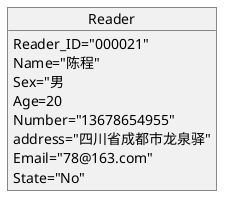 @startuml
object Reader {
  Reader_ID="000021"
  Name="陈程"
  Sex="男
  Age=20
  Number="13678654955"
  address="四川省成都市龙泉驿"
  Email="78@163.com"
  State="No"
}
@enduml